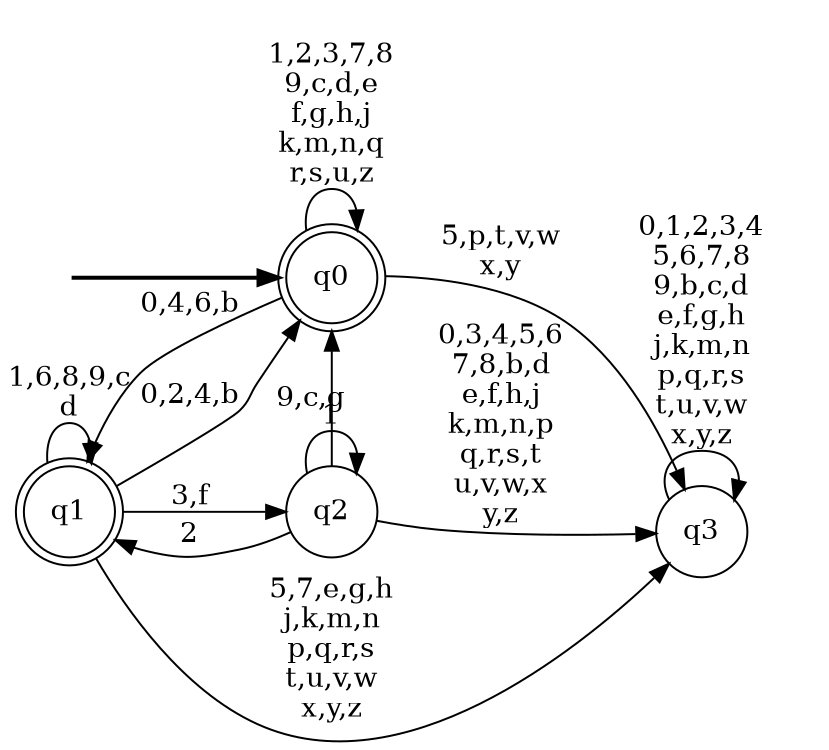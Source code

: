 digraph BlueStar {
__start0 [style = invis, shape = none, label = "", width = 0, height = 0];

rankdir=LR;
size="8,5";

s0 [style="rounded,filled", color="black", fillcolor="white" shape="doublecircle", label="q0"];
s1 [style="rounded,filled", color="black", fillcolor="white" shape="doublecircle", label="q1"];
s2 [style="filled", color="black", fillcolor="white" shape="circle", label="q2"];
s3 [style="filled", color="black", fillcolor="white" shape="circle", label="q3"];
subgraph cluster_main { 
	graph [pad=".75", ranksep="0.15", nodesep="0.15"];
	 style=invis; 
	__start0 -> s0 [penwidth=2];
}
s0 -> s0 [label="1,2,3,7,8\n9,c,d,e\nf,g,h,j\nk,m,n,q\nr,s,u,z"];
s0 -> s1 [label="0,4,6,b"];
s0 -> s3 [label="5,p,t,v,w\nx,y"];
s1 -> s0 [label="0,2,4,b"];
s1 -> s1 [label="1,6,8,9,c\nd"];
s1 -> s2 [label="3,f"];
s1 -> s3 [label="5,7,e,g,h\nj,k,m,n\np,q,r,s\nt,u,v,w\nx,y,z"];
s2 -> s0 [label="9,c,g"];
s2 -> s1 [label="2"];
s2 -> s2 [label="1"];
s2 -> s3 [label="0,3,4,5,6\n7,8,b,d\ne,f,h,j\nk,m,n,p\nq,r,s,t\nu,v,w,x\ny,z"];
s3 -> s3 [label="0,1,2,3,4\n5,6,7,8\n9,b,c,d\ne,f,g,h\nj,k,m,n\np,q,r,s\nt,u,v,w\nx,y,z"];

}